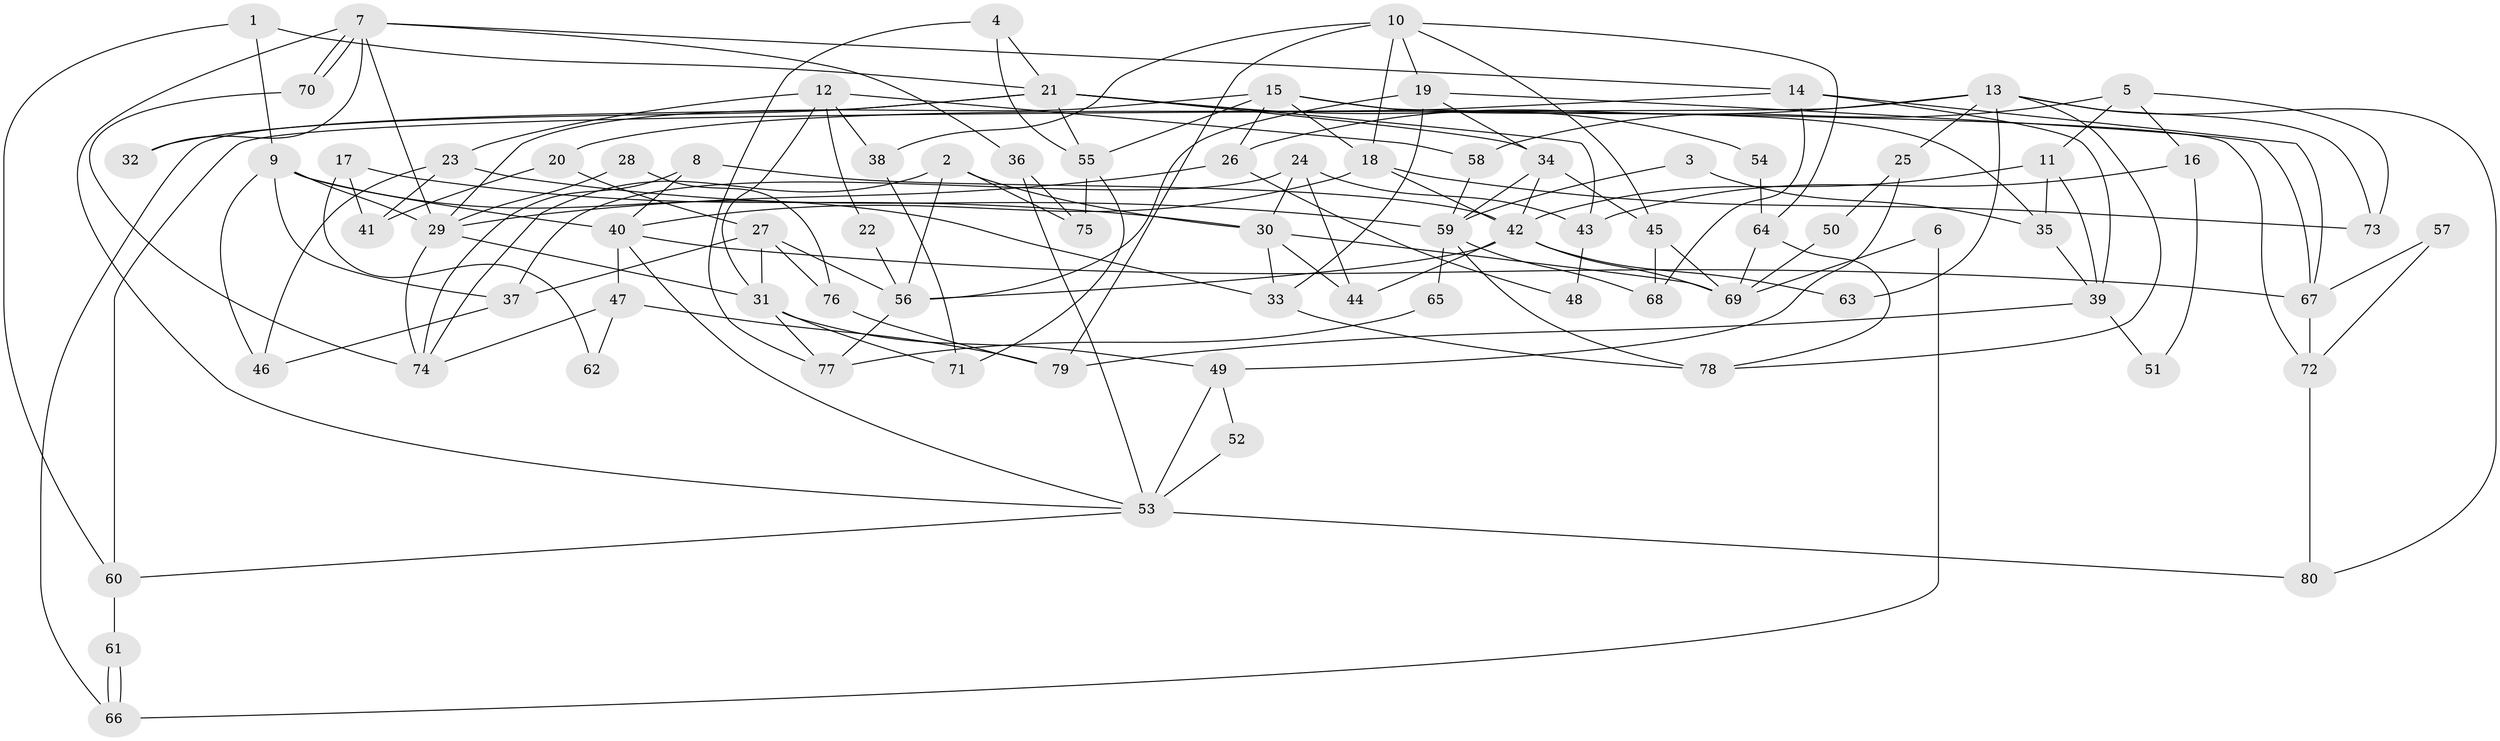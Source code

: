 // Generated by graph-tools (version 1.1) at 2025/15/03/09/25 04:15:10]
// undirected, 80 vertices, 160 edges
graph export_dot {
graph [start="1"]
  node [color=gray90,style=filled];
  1;
  2;
  3;
  4;
  5;
  6;
  7;
  8;
  9;
  10;
  11;
  12;
  13;
  14;
  15;
  16;
  17;
  18;
  19;
  20;
  21;
  22;
  23;
  24;
  25;
  26;
  27;
  28;
  29;
  30;
  31;
  32;
  33;
  34;
  35;
  36;
  37;
  38;
  39;
  40;
  41;
  42;
  43;
  44;
  45;
  46;
  47;
  48;
  49;
  50;
  51;
  52;
  53;
  54;
  55;
  56;
  57;
  58;
  59;
  60;
  61;
  62;
  63;
  64;
  65;
  66;
  67;
  68;
  69;
  70;
  71;
  72;
  73;
  74;
  75;
  76;
  77;
  78;
  79;
  80;
  1 -- 9;
  1 -- 60;
  1 -- 21;
  2 -- 56;
  2 -- 30;
  2 -- 74;
  2 -- 75;
  3 -- 59;
  3 -- 35;
  4 -- 21;
  4 -- 55;
  4 -- 77;
  5 -- 11;
  5 -- 73;
  5 -- 16;
  5 -- 58;
  6 -- 69;
  6 -- 66;
  7 -- 36;
  7 -- 70;
  7 -- 70;
  7 -- 14;
  7 -- 29;
  7 -- 32;
  7 -- 53;
  8 -- 40;
  8 -- 74;
  8 -- 42;
  9 -- 46;
  9 -- 29;
  9 -- 33;
  9 -- 37;
  9 -- 40;
  10 -- 19;
  10 -- 18;
  10 -- 38;
  10 -- 45;
  10 -- 64;
  10 -- 79;
  11 -- 42;
  11 -- 39;
  11 -- 35;
  12 -- 58;
  12 -- 31;
  12 -- 22;
  12 -- 23;
  12 -- 38;
  13 -- 80;
  13 -- 78;
  13 -- 25;
  13 -- 26;
  13 -- 60;
  13 -- 63;
  13 -- 73;
  14 -- 67;
  14 -- 20;
  14 -- 39;
  14 -- 68;
  15 -- 18;
  15 -- 29;
  15 -- 26;
  15 -- 35;
  15 -- 55;
  15 -- 72;
  16 -- 43;
  16 -- 51;
  17 -- 30;
  17 -- 41;
  17 -- 62;
  18 -- 40;
  18 -- 42;
  18 -- 73;
  19 -- 33;
  19 -- 56;
  19 -- 34;
  19 -- 67;
  20 -- 27;
  20 -- 41;
  21 -- 55;
  21 -- 32;
  21 -- 34;
  21 -- 43;
  21 -- 54;
  21 -- 66;
  22 -- 56;
  23 -- 59;
  23 -- 41;
  23 -- 46;
  24 -- 30;
  24 -- 44;
  24 -- 37;
  24 -- 43;
  25 -- 49;
  25 -- 50;
  26 -- 29;
  26 -- 48;
  27 -- 37;
  27 -- 56;
  27 -- 31;
  27 -- 76;
  28 -- 29;
  28 -- 76;
  29 -- 31;
  29 -- 74;
  30 -- 33;
  30 -- 69;
  30 -- 44;
  31 -- 49;
  31 -- 71;
  31 -- 77;
  33 -- 78;
  34 -- 42;
  34 -- 45;
  34 -- 59;
  35 -- 39;
  36 -- 53;
  36 -- 75;
  37 -- 46;
  38 -- 71;
  39 -- 51;
  39 -- 79;
  40 -- 47;
  40 -- 53;
  40 -- 67;
  42 -- 44;
  42 -- 56;
  42 -- 63;
  42 -- 69;
  43 -- 48;
  45 -- 68;
  45 -- 69;
  47 -- 79;
  47 -- 74;
  47 -- 62;
  49 -- 53;
  49 -- 52;
  50 -- 69;
  52 -- 53;
  53 -- 60;
  53 -- 80;
  54 -- 64;
  55 -- 71;
  55 -- 75;
  56 -- 77;
  57 -- 72;
  57 -- 67;
  58 -- 59;
  59 -- 68;
  59 -- 65;
  59 -- 78;
  60 -- 61;
  61 -- 66;
  61 -- 66;
  64 -- 69;
  64 -- 78;
  65 -- 77;
  67 -- 72;
  70 -- 74;
  72 -- 80;
  76 -- 79;
}
